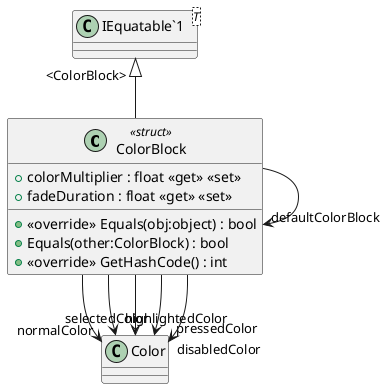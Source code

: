 @startuml
class ColorBlock <<struct>> {
    + colorMultiplier : float <<get>> <<set>>
    + fadeDuration : float <<get>> <<set>>
    + <<override>> Equals(obj:object) : bool
    + Equals(other:ColorBlock) : bool
    + <<override>> GetHashCode() : int
}
class "IEquatable`1"<T> {
}
"IEquatable`1" "<ColorBlock>" <|-- ColorBlock
ColorBlock --> "normalColor" Color
ColorBlock --> "highlightedColor" Color
ColorBlock --> "pressedColor" Color
ColorBlock --> "selectedColor" Color
ColorBlock --> "disabledColor" Color
ColorBlock --> "defaultColorBlock" ColorBlock
@enduml
